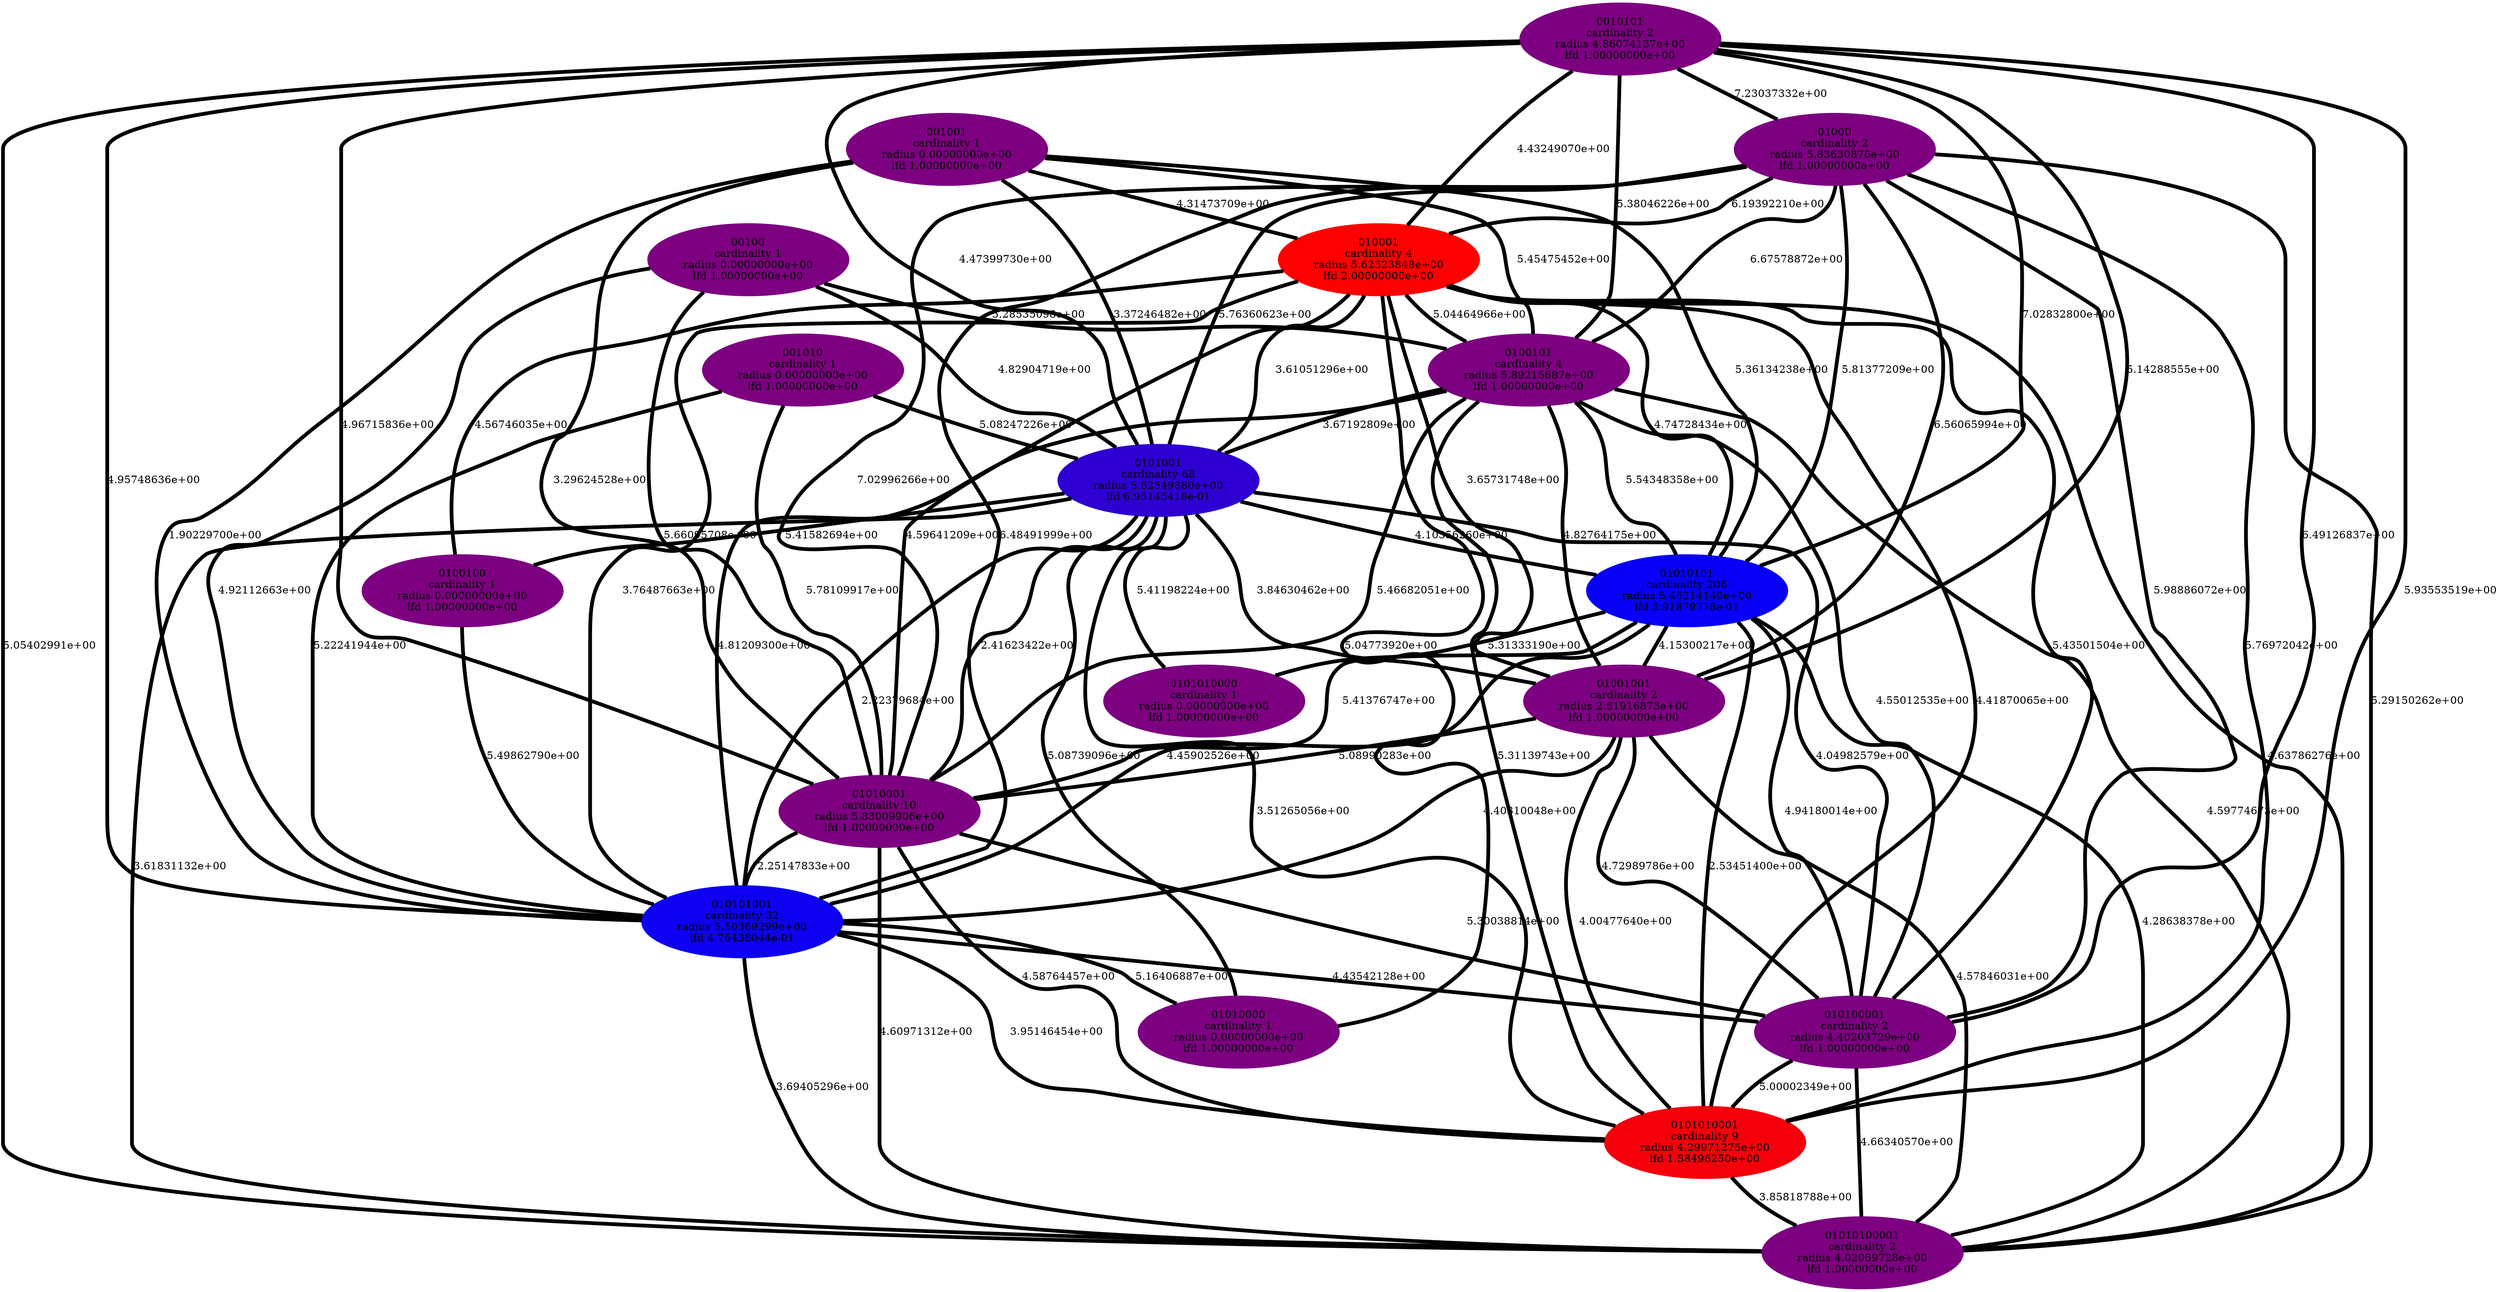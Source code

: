 graph parent_cardinality_optimal_27 {
    edge[style=solid, penwidth="5", labeldistance="10"]
    0010101 [label="0010101\ncardinality 2\nradius 4.86074137e+00\nlfd 1.00000000e+00", color="#7D0081", style="filled"]
    01010001 [label="01010001\ncardinality 10\nradius 5.83009906e+00\nlfd 1.00000000e+00", color="#7D0081", style="filled"]
    001010 [label="001010\ncardinality 1\nradius 0.00000000e+00\nlfd 1.00000000e+00", color="#7D0081", style="filled"]
    01000 [label="01000\ncardinality 2\nradius 5.83630876e+00\nlfd 1.00000000e+00", color="#7D0081", style="filled"]
    0101001 [label="0101001\ncardinality 68\nradius 5.62549880e+00\nlfd 6.95145418e-01", color="#2D00D1", style="filled"]
    01001001 [label="01001001\ncardinality 2\nradius 2.61916873e+00\nlfd 1.00000000e+00", color="#7D0081", style="filled"]
    01010101 [label="01010101\ncardinality 206\nradius 5.45214140e+00\nlfd 3.91879778e-01", color="#0800F6", style="filled"]
    00100 [label="00100\ncardinality 1\nradius 0.00000000e+00\nlfd 1.00000000e+00", color="#7D0081", style="filled"]
    0100100 [label="0100100\ncardinality 1\nradius 0.00000000e+00\nlfd 1.00000000e+00", color="#7D0081", style="filled"]
    010100001 [label="010100001\ncardinality 2\nradius 4.40203729e+00\nlfd 1.00000000e+00", color="#7D0081", style="filled"]
    01010100001 [label="01010100001\ncardinality 2\nradius 4.02059728e+00\nlfd 1.00000000e+00", color="#7D0081", style="filled"]
    001001 [label="001001\ncardinality 1\nradius 0.00000000e+00\nlfd 1.00000000e+00", color="#7D0081", style="filled"]
    0100101 [label="0100101\ncardinality 4\nradius 5.89215687e+00\nlfd 1.00000000e+00", color="#7D0081", style="filled"]
    010101001 [label="010101001\ncardinality 32\nradius 5.50369299e+00\nlfd 4.76438044e-01", color="#0E00F0", style="filled"]
    0101010001 [label="0101010001\ncardinality 9\nradius 4.29971275e+00\nlfd 1.58496250e+00", color="#F3000B", style="filled"]
    010001 [label="010001\ncardinality 4\nradius 5.62323848e+00\nlfd 2.00000000e+00", color="#FE0000", style="filled"]
    01010000 [label="01010000\ncardinality 1\nradius 0.00000000e+00\nlfd 1.00000000e+00", color="#7D0081", style="filled"]
    0101010000 [label="0101010000\ncardinality 1\nradius 0.00000000e+00\nlfd 1.00000000e+00", color="#7D0081", style="filled"]
    0100101 -- 01010001 [label="5.46682051e+00"]
    010001 -- 0101001 [label="3.61051296e+00"]
    01001001 -- 010101001 [label="4.40310048e+00"]
    01010001 -- 01010100001 [label="4.60971312e+00"]
    0010101 -- 01001001 [label="5.14288555e+00"]
    001010 -- 010101001 [label="5.22241944e+00"]
    0101001 -- 010101001 [label="2.22379684e+00"]
    0100101 -- 01010101 [label="5.54348358e+00"]
    01010101 -- 01010100001 [label="4.28638378e+00"]
    010101001 -- 010100001 [label="4.43542128e+00"]
    0101001 -- 010100001 [label="4.04982579e+00"]
    001001 -- 010101001 [label="1.90229700e+00"]
    01010101 -- 01001001 [label="4.15300217e+00"]
    010100001 -- 01010100001 [label="4.66340570e+00"]
    01000 -- 01010100001 [label="5.29150262e+00"]
    01000 -- 01010101 [label="5.81377209e+00"]
    00100 -- 010101001 [label="4.92112663e+00"]
    010001 -- 01001001 [label="3.65731748e+00"]
    0100101 -- 01001001 [label="4.82764175e+00"]
    00100 -- 0100101 [label="5.28535098e+00"]
    01010101 -- 01010001 [label="5.41376747e+00"]
    001001 -- 0100101 [label="5.45475452e+00"]
    01001001 -- 0101010001 [label="4.00477640e+00"]
    0010101 -- 01010101 [label="7.02832800e+00"]
    01000 -- 0101001 [label="5.76360623e+00"]
    010001 -- 0101010001 [label="4.41870065e+00"]
    0101001 -- 0101010000 [label="5.41198224e+00"]
    01000 -- 010101001 [label="6.48491999e+00"]
    01010001 -- 010101001 [label="2.25147833e+00"]
    0100101 -- 0101010001 [label="5.31139743e+00"]
    001001 -- 0101001 [label="3.37246482e+00"]
    010101001 -- 01010100001 [label="3.69405296e+00"]
    01010101 -- 0101010000 [label="5.31333190e+00"]
    001001 -- 01010001 [label="3.29624528e+00"]
    0100101 -- 0101001 [label="3.67192809e+00"]
    0100101 -- 01010100001 [label="4.59774673e+00"]
    010001 -- 010101001 [label="3.76487663e+00"]
    010001 -- 0100100 [label="4.56746035e+00"]
    010001 -- 010100001 [label="5.43501504e+00"]
    0010101 -- 010101001 [label="4.95748636e+00"]
    0100101 -- 010101001 [label="4.81209300e+00"]
    0010101 -- 01010100001 [label="5.05402991e+00"]
    01000 -- 01001001 [label="6.56065994e+00"]
    01000 -- 0101010001 [label="5.76972042e+00"]
    0101001 -- 0100100 [label="5.41582694e+00"]
    01000 -- 010100001 [label="5.98886072e+00"]
    0010101 -- 010100001 [label="6.49126837e+00"]
    010001 -- 01010101 [label="4.74728434e+00"]
    01010001 -- 010100001 [label="5.30038814e+00"]
    001010 -- 01010001 [label="5.78109917e+00"]
    010001 -- 01010100001 [label="4.63786276e+00"]
    010101001 -- 0101010001 [label="3.95146454e+00"]
    00100 -- 01010001 [label="5.66095708e+00"]
    0101001 -- 01010001 [label="2.41623422e+00"]
    00100 -- 0101001 [label="4.82904719e+00"]
    0101010001 -- 01010100001 [label="3.85818788e+00"]
    01010101 -- 010100001 [label="4.94180014e+00"]
    010100001 -- 0101010001 [label="5.00002349e+00"]
    0101001 -- 01001001 [label="3.84630462e+00"]
    0101001 -- 01010101 [label="4.10356260e+00"]
    0010101 -- 01000 [label="7.23037332e+00"]
    0010101 -- 01010001 [label="4.96715836e+00"]
    010001 -- 01010001 [label="4.59641209e+00"]
    01000 -- 010001 [label="6.19392210e+00"]
    01000 -- 0100101 [label="6.67578872e+00"]
    010101001 -- 01010000 [label="5.16406887e+00"]
    01010101 -- 0101010001 [label="2.53451400e+00"]
    01010101 -- 010101001 [label="4.45902526e+00"]
    01010001 -- 0101010001 [label="4.58764457e+00"]
    0010101 -- 0100101 [label="5.38046226e+00"]
    0101001 -- 01010000 [label="5.08739096e+00"]
    01001001 -- 010100001 [label="4.72989786e+00"]
    001001 -- 01010101 [label="5.36134238e+00"]
    0101001 -- 01010100001 [label="3.61831132e+00"]
    0010101 -- 0101010001 [label="5.93553519e+00"]
    0100100 -- 010101001 [label="5.49862790e+00"]
    010001 -- 01010000 [label="5.04773920e+00"]
    0100101 -- 010100001 [label="4.55012535e+00"]
    01000 -- 01010001 [label="7.02996266e+00"]
    0101001 -- 0101010001 [label="3.51265056e+00"]
    001001 -- 010001 [label="4.31473709e+00"]
    0010101 -- 010001 [label="4.43249070e+00"]
    01001001 -- 01010001 [label="5.08990283e+00"]
    0010101 -- 0101001 [label="4.47399730e+00"]
    001010 -- 0101001 [label="5.08247226e+00"]
    010001 -- 0100101 [label="5.04464966e+00"]
    01001001 -- 01010100001 [label="4.57846031e+00"]
}
